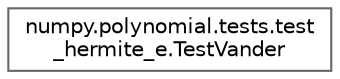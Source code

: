 digraph "Graphical Class Hierarchy"
{
 // LATEX_PDF_SIZE
  bgcolor="transparent";
  edge [fontname=Helvetica,fontsize=10,labelfontname=Helvetica,labelfontsize=10];
  node [fontname=Helvetica,fontsize=10,shape=box,height=0.2,width=0.4];
  rankdir="LR";
  Node0 [id="Node000000",label="numpy.polynomial.tests.test\l_hermite_e.TestVander",height=0.2,width=0.4,color="grey40", fillcolor="white", style="filled",URL="$d9/da2/classnumpy_1_1polynomial_1_1tests_1_1test__hermite__e_1_1TestVander.html",tooltip=" "];
}
